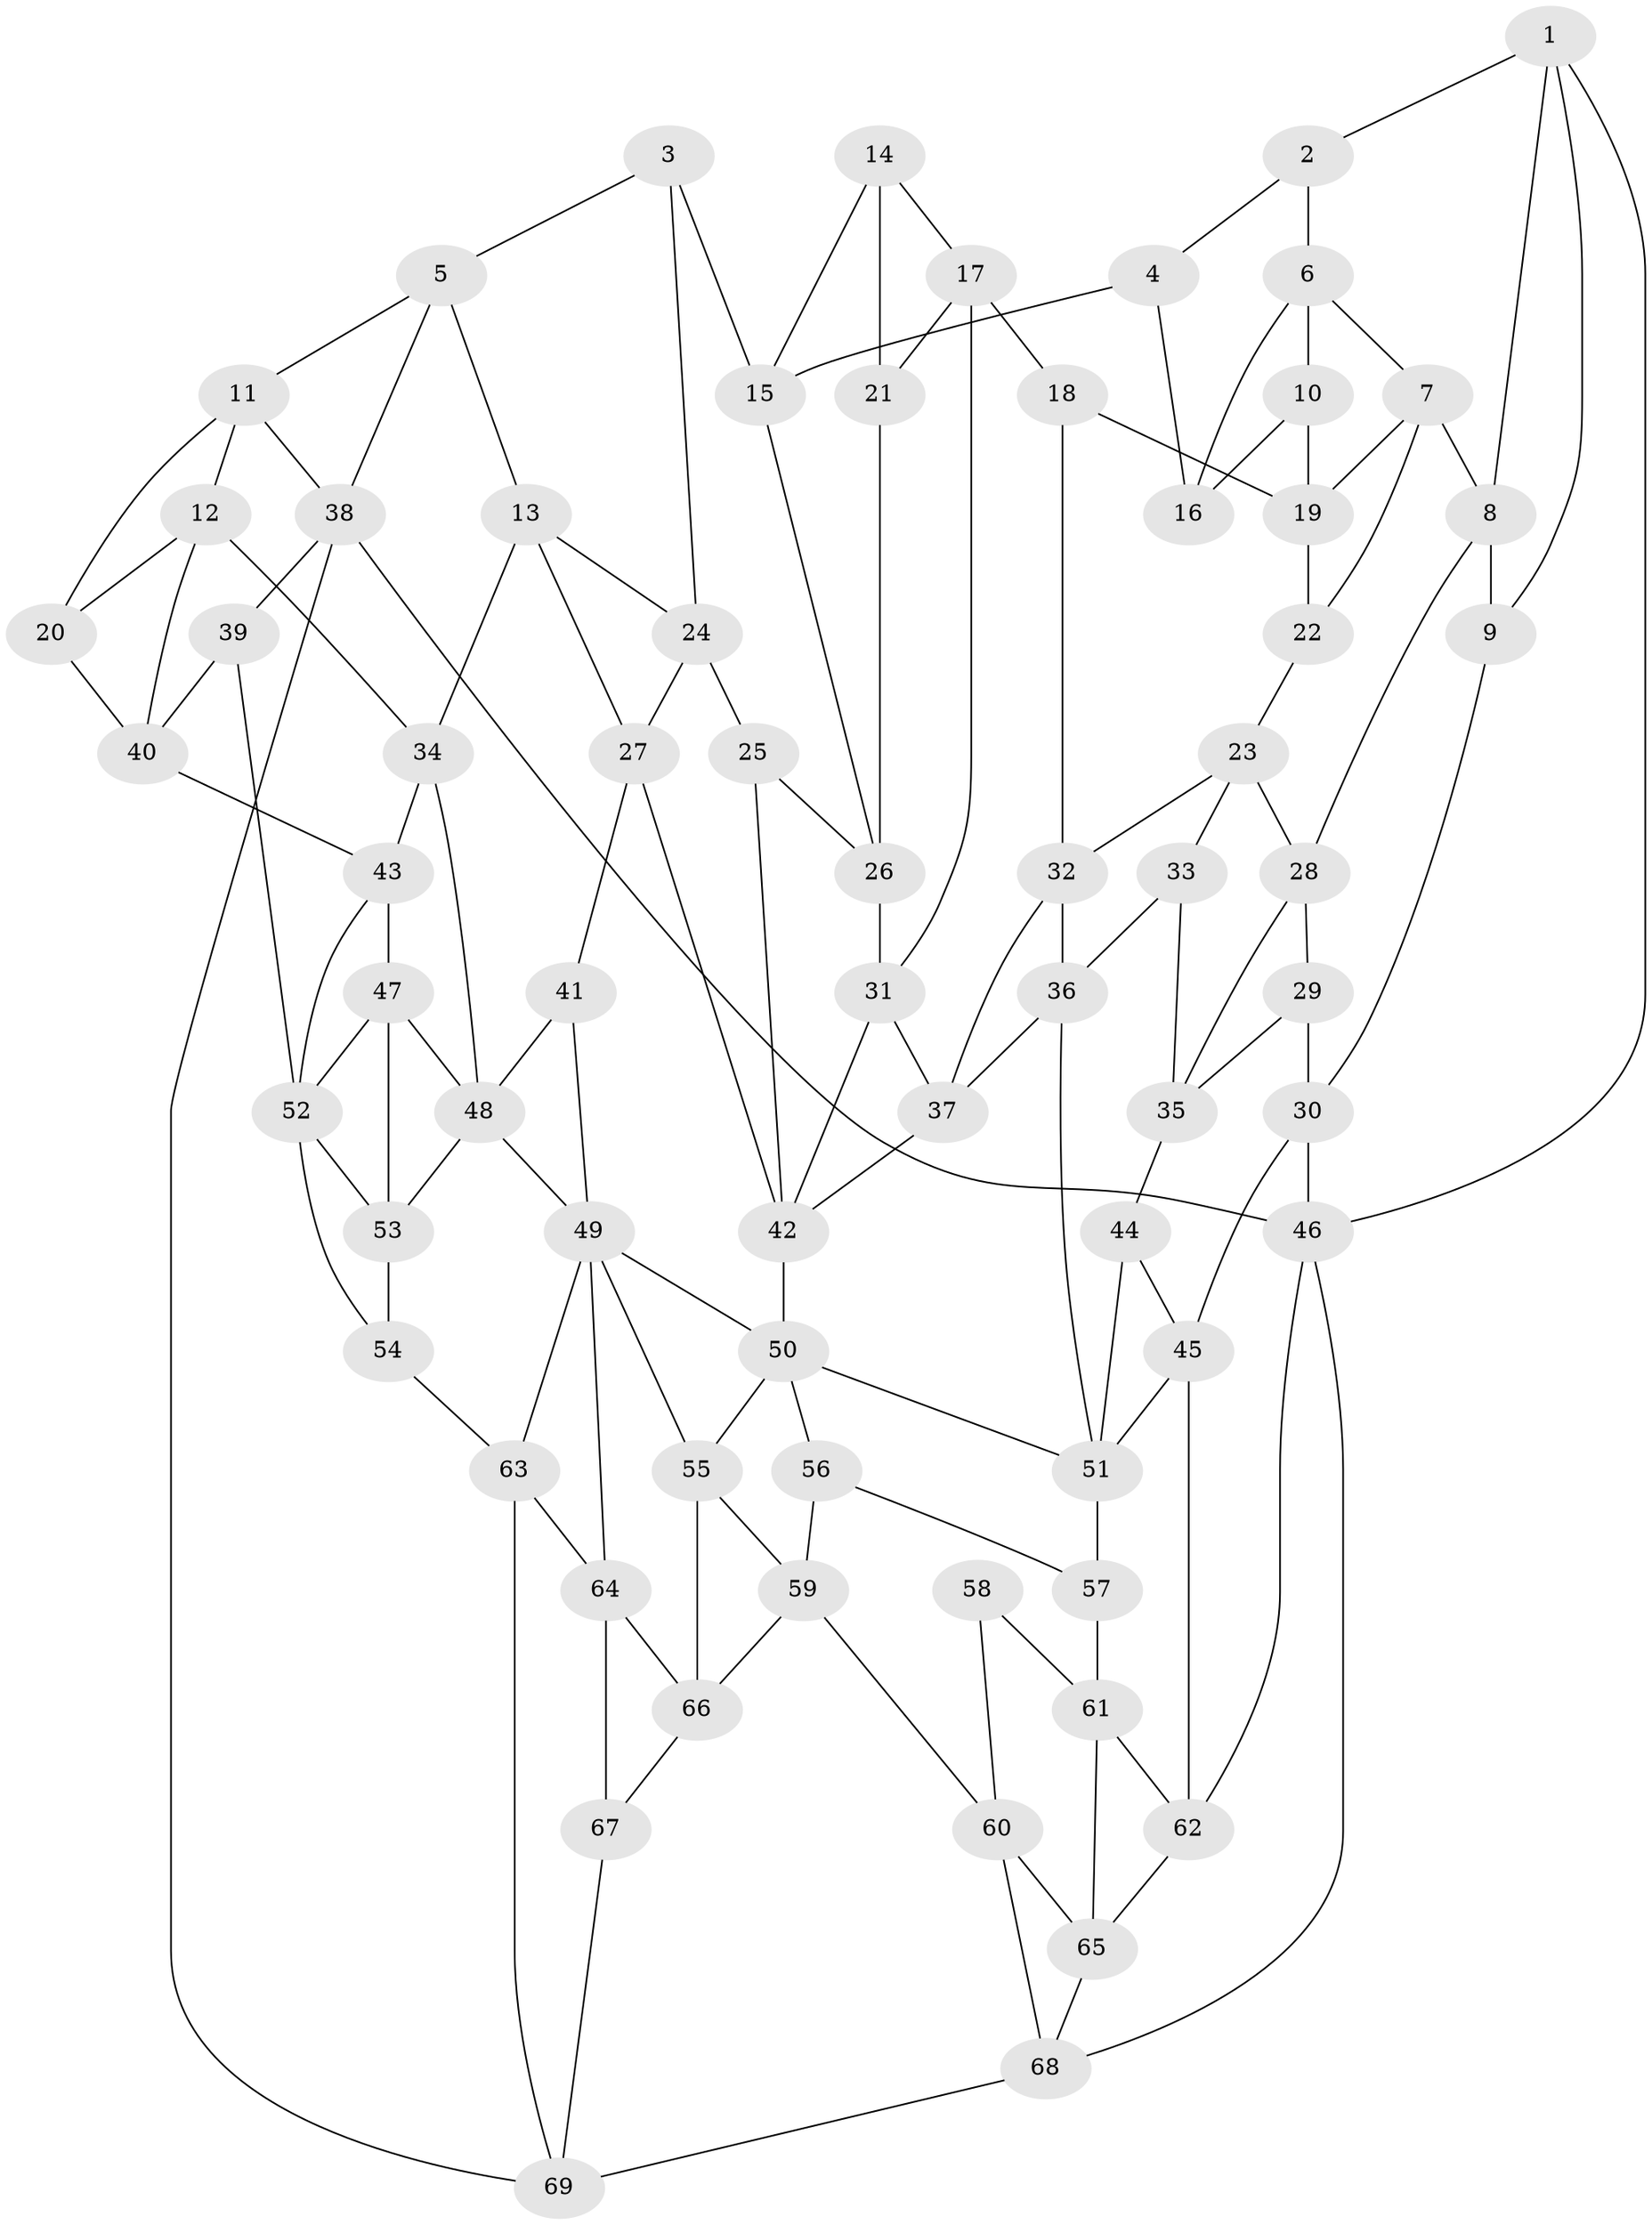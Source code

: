 // original degree distribution, {3: 0.036231884057971016, 4: 0.18840579710144928, 6: 0.21739130434782608, 5: 0.5579710144927537}
// Generated by graph-tools (version 1.1) at 2025/51/03/09/25 03:51:00]
// undirected, 69 vertices, 131 edges
graph export_dot {
graph [start="1"]
  node [color=gray90,style=filled];
  1;
  2;
  3;
  4;
  5;
  6;
  7;
  8;
  9;
  10;
  11;
  12;
  13;
  14;
  15;
  16;
  17;
  18;
  19;
  20;
  21;
  22;
  23;
  24;
  25;
  26;
  27;
  28;
  29;
  30;
  31;
  32;
  33;
  34;
  35;
  36;
  37;
  38;
  39;
  40;
  41;
  42;
  43;
  44;
  45;
  46;
  47;
  48;
  49;
  50;
  51;
  52;
  53;
  54;
  55;
  56;
  57;
  58;
  59;
  60;
  61;
  62;
  63;
  64;
  65;
  66;
  67;
  68;
  69;
  1 -- 2 [weight=1.0];
  1 -- 8 [weight=1.0];
  1 -- 9 [weight=1.0];
  1 -- 46 [weight=1.0];
  2 -- 4 [weight=1.0];
  2 -- 6 [weight=1.0];
  3 -- 5 [weight=1.0];
  3 -- 15 [weight=1.0];
  3 -- 24 [weight=1.0];
  4 -- 15 [weight=1.0];
  4 -- 16 [weight=1.0];
  5 -- 11 [weight=1.0];
  5 -- 13 [weight=1.0];
  5 -- 38 [weight=1.0];
  6 -- 7 [weight=1.0];
  6 -- 10 [weight=1.0];
  6 -- 16 [weight=1.0];
  7 -- 8 [weight=1.0];
  7 -- 19 [weight=1.0];
  7 -- 22 [weight=1.0];
  8 -- 9 [weight=1.0];
  8 -- 28 [weight=1.0];
  9 -- 30 [weight=1.0];
  10 -- 16 [weight=1.0];
  10 -- 19 [weight=1.0];
  11 -- 12 [weight=1.0];
  11 -- 20 [weight=1.0];
  11 -- 38 [weight=1.0];
  12 -- 20 [weight=1.0];
  12 -- 34 [weight=1.0];
  12 -- 40 [weight=1.0];
  13 -- 24 [weight=1.0];
  13 -- 27 [weight=1.0];
  13 -- 34 [weight=1.0];
  14 -- 15 [weight=1.0];
  14 -- 17 [weight=1.0];
  14 -- 21 [weight=1.0];
  15 -- 26 [weight=1.0];
  17 -- 18 [weight=1.0];
  17 -- 21 [weight=1.0];
  17 -- 31 [weight=1.0];
  18 -- 19 [weight=1.0];
  18 -- 32 [weight=1.0];
  19 -- 22 [weight=1.0];
  20 -- 40 [weight=1.0];
  21 -- 26 [weight=1.0];
  22 -- 23 [weight=1.0];
  23 -- 28 [weight=1.0];
  23 -- 32 [weight=1.0];
  23 -- 33 [weight=1.0];
  24 -- 25 [weight=1.0];
  24 -- 27 [weight=1.0];
  25 -- 26 [weight=1.0];
  25 -- 42 [weight=1.0];
  26 -- 31 [weight=1.0];
  27 -- 41 [weight=1.0];
  27 -- 42 [weight=1.0];
  28 -- 29 [weight=1.0];
  28 -- 35 [weight=1.0];
  29 -- 30 [weight=1.0];
  29 -- 35 [weight=1.0];
  30 -- 45 [weight=1.0];
  30 -- 46 [weight=1.0];
  31 -- 37 [weight=1.0];
  31 -- 42 [weight=1.0];
  32 -- 36 [weight=1.0];
  32 -- 37 [weight=1.0];
  33 -- 35 [weight=1.0];
  33 -- 36 [weight=1.0];
  34 -- 43 [weight=1.0];
  34 -- 48 [weight=1.0];
  35 -- 44 [weight=1.0];
  36 -- 37 [weight=1.0];
  36 -- 51 [weight=1.0];
  37 -- 42 [weight=1.0];
  38 -- 39 [weight=1.0];
  38 -- 46 [weight=2.0];
  38 -- 69 [weight=1.0];
  39 -- 40 [weight=1.0];
  39 -- 52 [weight=2.0];
  40 -- 43 [weight=1.0];
  41 -- 48 [weight=2.0];
  41 -- 49 [weight=1.0];
  42 -- 50 [weight=2.0];
  43 -- 47 [weight=1.0];
  43 -- 52 [weight=1.0];
  44 -- 45 [weight=1.0];
  44 -- 51 [weight=2.0];
  45 -- 51 [weight=1.0];
  45 -- 62 [weight=1.0];
  46 -- 62 [weight=1.0];
  46 -- 68 [weight=1.0];
  47 -- 48 [weight=1.0];
  47 -- 52 [weight=1.0];
  47 -- 53 [weight=1.0];
  48 -- 49 [weight=1.0];
  48 -- 53 [weight=1.0];
  49 -- 50 [weight=1.0];
  49 -- 55 [weight=1.0];
  49 -- 63 [weight=1.0];
  49 -- 64 [weight=1.0];
  50 -- 51 [weight=1.0];
  50 -- 55 [weight=1.0];
  50 -- 56 [weight=1.0];
  51 -- 57 [weight=1.0];
  52 -- 53 [weight=1.0];
  52 -- 54 [weight=1.0];
  53 -- 54 [weight=1.0];
  54 -- 63 [weight=1.0];
  55 -- 59 [weight=1.0];
  55 -- 66 [weight=1.0];
  56 -- 57 [weight=1.0];
  56 -- 59 [weight=1.0];
  57 -- 61 [weight=1.0];
  58 -- 60 [weight=1.0];
  58 -- 61 [weight=1.0];
  59 -- 60 [weight=1.0];
  59 -- 66 [weight=1.0];
  60 -- 65 [weight=1.0];
  60 -- 68 [weight=1.0];
  61 -- 62 [weight=1.0];
  61 -- 65 [weight=1.0];
  62 -- 65 [weight=1.0];
  63 -- 64 [weight=1.0];
  63 -- 69 [weight=1.0];
  64 -- 66 [weight=1.0];
  64 -- 67 [weight=1.0];
  65 -- 68 [weight=1.0];
  66 -- 67 [weight=1.0];
  67 -- 69 [weight=1.0];
  68 -- 69 [weight=1.0];
}
